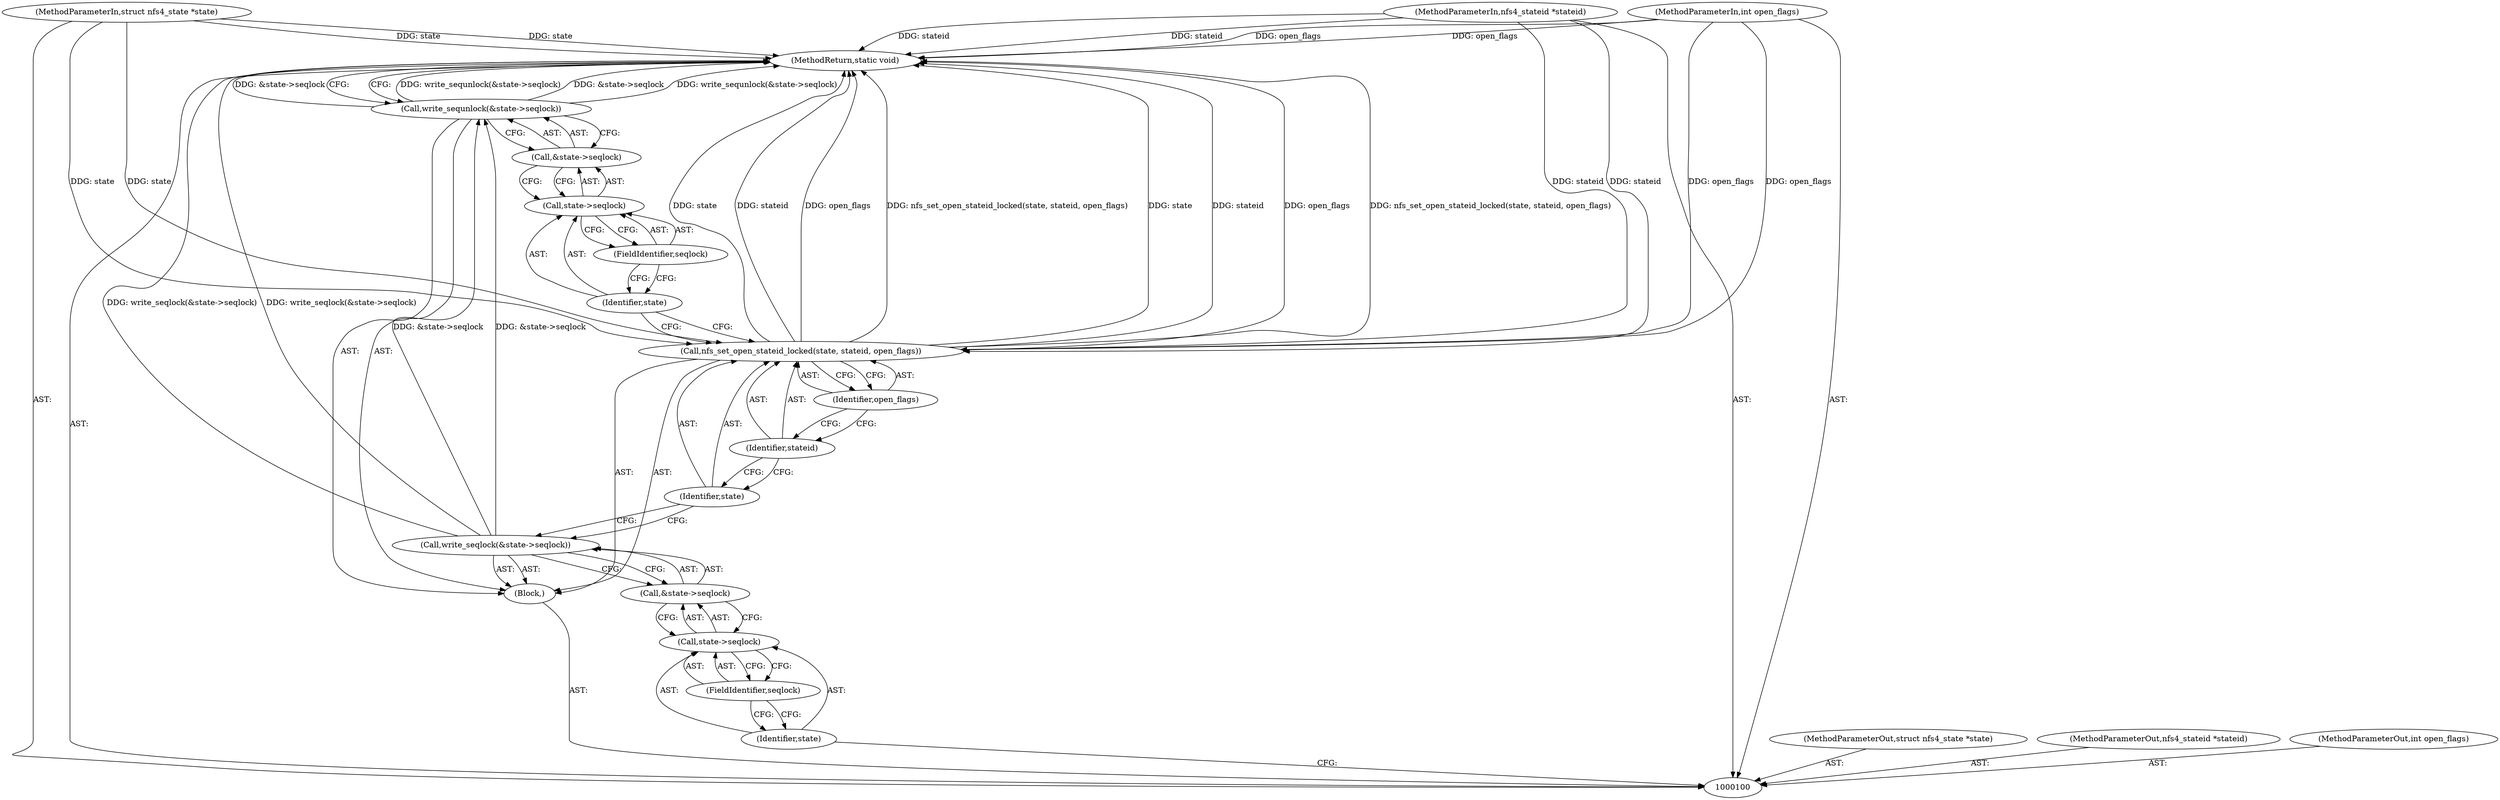 digraph "1_linux_dc0b027dfadfcb8a5504f7d8052754bf8d501ab9_22" {
"1000119" [label="(MethodReturn,static void)"];
"1000101" [label="(MethodParameterIn,struct nfs4_state *state)"];
"1000149" [label="(MethodParameterOut,struct nfs4_state *state)"];
"1000102" [label="(MethodParameterIn,nfs4_stateid *stateid)"];
"1000150" [label="(MethodParameterOut,nfs4_stateid *stateid)"];
"1000103" [label="(MethodParameterIn,int open_flags)"];
"1000151" [label="(MethodParameterOut,int open_flags)"];
"1000104" [label="(Block,)"];
"1000106" [label="(Call,&state->seqlock)"];
"1000107" [label="(Call,state->seqlock)"];
"1000108" [label="(Identifier,state)"];
"1000105" [label="(Call,write_seqlock(&state->seqlock))"];
"1000109" [label="(FieldIdentifier,seqlock)"];
"1000110" [label="(Call,nfs_set_open_stateid_locked(state, stateid, open_flags))"];
"1000111" [label="(Identifier,state)"];
"1000112" [label="(Identifier,stateid)"];
"1000113" [label="(Identifier,open_flags)"];
"1000115" [label="(Call,&state->seqlock)"];
"1000116" [label="(Call,state->seqlock)"];
"1000117" [label="(Identifier,state)"];
"1000114" [label="(Call,write_sequnlock(&state->seqlock))"];
"1000118" [label="(FieldIdentifier,seqlock)"];
"1000119" -> "1000100"  [label="AST: "];
"1000119" -> "1000114"  [label="CFG: "];
"1000105" -> "1000119"  [label="DDG: write_seqlock(&state->seqlock)"];
"1000114" -> "1000119"  [label="DDG: write_sequnlock(&state->seqlock)"];
"1000114" -> "1000119"  [label="DDG: &state->seqlock"];
"1000103" -> "1000119"  [label="DDG: open_flags"];
"1000110" -> "1000119"  [label="DDG: state"];
"1000110" -> "1000119"  [label="DDG: stateid"];
"1000110" -> "1000119"  [label="DDG: open_flags"];
"1000110" -> "1000119"  [label="DDG: nfs_set_open_stateid_locked(state, stateid, open_flags)"];
"1000102" -> "1000119"  [label="DDG: stateid"];
"1000101" -> "1000119"  [label="DDG: state"];
"1000101" -> "1000100"  [label="AST: "];
"1000101" -> "1000119"  [label="DDG: state"];
"1000101" -> "1000110"  [label="DDG: state"];
"1000149" -> "1000100"  [label="AST: "];
"1000102" -> "1000100"  [label="AST: "];
"1000102" -> "1000119"  [label="DDG: stateid"];
"1000102" -> "1000110"  [label="DDG: stateid"];
"1000150" -> "1000100"  [label="AST: "];
"1000103" -> "1000100"  [label="AST: "];
"1000103" -> "1000119"  [label="DDG: open_flags"];
"1000103" -> "1000110"  [label="DDG: open_flags"];
"1000151" -> "1000100"  [label="AST: "];
"1000104" -> "1000100"  [label="AST: "];
"1000105" -> "1000104"  [label="AST: "];
"1000110" -> "1000104"  [label="AST: "];
"1000114" -> "1000104"  [label="AST: "];
"1000106" -> "1000105"  [label="AST: "];
"1000106" -> "1000107"  [label="CFG: "];
"1000107" -> "1000106"  [label="AST: "];
"1000105" -> "1000106"  [label="CFG: "];
"1000107" -> "1000106"  [label="AST: "];
"1000107" -> "1000109"  [label="CFG: "];
"1000108" -> "1000107"  [label="AST: "];
"1000109" -> "1000107"  [label="AST: "];
"1000106" -> "1000107"  [label="CFG: "];
"1000108" -> "1000107"  [label="AST: "];
"1000108" -> "1000100"  [label="CFG: "];
"1000109" -> "1000108"  [label="CFG: "];
"1000105" -> "1000104"  [label="AST: "];
"1000105" -> "1000106"  [label="CFG: "];
"1000106" -> "1000105"  [label="AST: "];
"1000111" -> "1000105"  [label="CFG: "];
"1000105" -> "1000119"  [label="DDG: write_seqlock(&state->seqlock)"];
"1000105" -> "1000114"  [label="DDG: &state->seqlock"];
"1000109" -> "1000107"  [label="AST: "];
"1000109" -> "1000108"  [label="CFG: "];
"1000107" -> "1000109"  [label="CFG: "];
"1000110" -> "1000104"  [label="AST: "];
"1000110" -> "1000113"  [label="CFG: "];
"1000111" -> "1000110"  [label="AST: "];
"1000112" -> "1000110"  [label="AST: "];
"1000113" -> "1000110"  [label="AST: "];
"1000117" -> "1000110"  [label="CFG: "];
"1000110" -> "1000119"  [label="DDG: state"];
"1000110" -> "1000119"  [label="DDG: stateid"];
"1000110" -> "1000119"  [label="DDG: open_flags"];
"1000110" -> "1000119"  [label="DDG: nfs_set_open_stateid_locked(state, stateid, open_flags)"];
"1000101" -> "1000110"  [label="DDG: state"];
"1000102" -> "1000110"  [label="DDG: stateid"];
"1000103" -> "1000110"  [label="DDG: open_flags"];
"1000111" -> "1000110"  [label="AST: "];
"1000111" -> "1000105"  [label="CFG: "];
"1000112" -> "1000111"  [label="CFG: "];
"1000112" -> "1000110"  [label="AST: "];
"1000112" -> "1000111"  [label="CFG: "];
"1000113" -> "1000112"  [label="CFG: "];
"1000113" -> "1000110"  [label="AST: "];
"1000113" -> "1000112"  [label="CFG: "];
"1000110" -> "1000113"  [label="CFG: "];
"1000115" -> "1000114"  [label="AST: "];
"1000115" -> "1000116"  [label="CFG: "];
"1000116" -> "1000115"  [label="AST: "];
"1000114" -> "1000115"  [label="CFG: "];
"1000116" -> "1000115"  [label="AST: "];
"1000116" -> "1000118"  [label="CFG: "];
"1000117" -> "1000116"  [label="AST: "];
"1000118" -> "1000116"  [label="AST: "];
"1000115" -> "1000116"  [label="CFG: "];
"1000117" -> "1000116"  [label="AST: "];
"1000117" -> "1000110"  [label="CFG: "];
"1000118" -> "1000117"  [label="CFG: "];
"1000114" -> "1000104"  [label="AST: "];
"1000114" -> "1000115"  [label="CFG: "];
"1000115" -> "1000114"  [label="AST: "];
"1000119" -> "1000114"  [label="CFG: "];
"1000114" -> "1000119"  [label="DDG: write_sequnlock(&state->seqlock)"];
"1000114" -> "1000119"  [label="DDG: &state->seqlock"];
"1000105" -> "1000114"  [label="DDG: &state->seqlock"];
"1000118" -> "1000116"  [label="AST: "];
"1000118" -> "1000117"  [label="CFG: "];
"1000116" -> "1000118"  [label="CFG: "];
}
